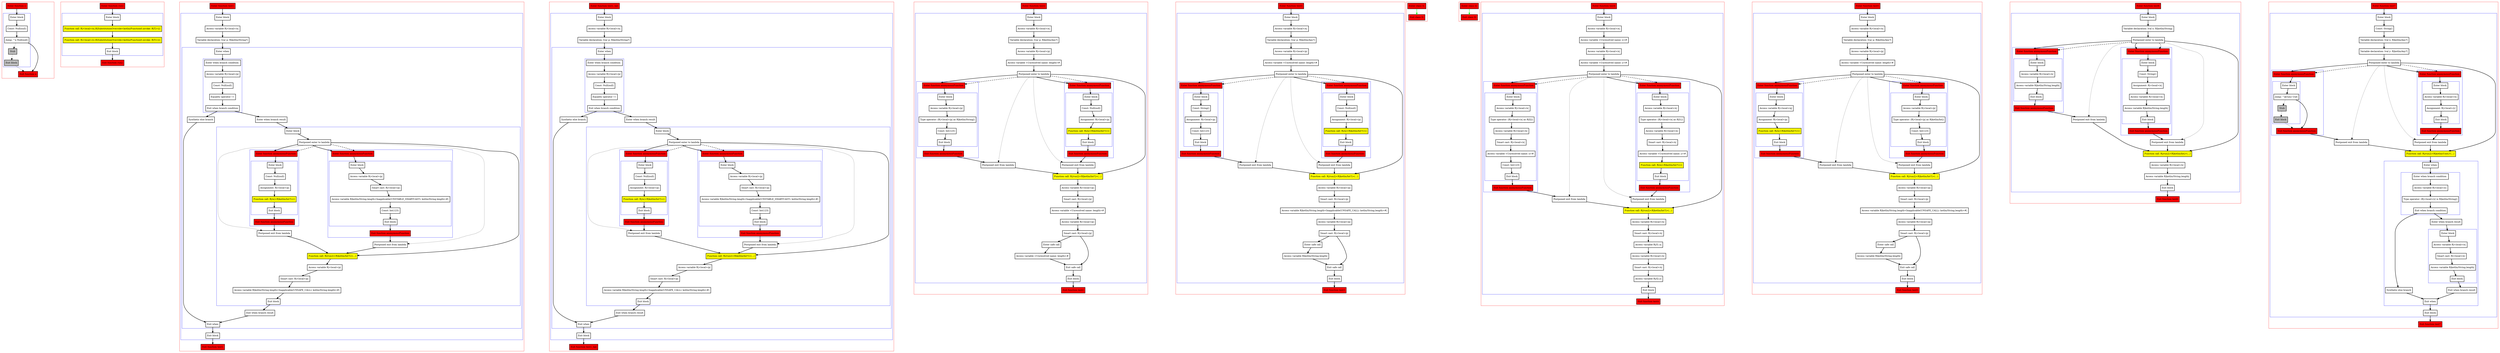 digraph flowFromTwoInplaceLambdas_kt {
    graph [nodesep=3]
    node [shape=box penwidth=2]
    edge [penwidth=2]

    subgraph cluster_0 {
        color=red
        0 [label="Enter function n" style="filled" fillcolor=red];
        subgraph cluster_1 {
            color=blue
            1 [label="Enter block"];
            2 [label="Const: Null(null)"];
            3 [label="Jump: ^n Null(null)"];
            4 [label="Stub" style="filled" fillcolor=gray];
            5 [label="Exit block" style="filled" fillcolor=gray];
        }
        6 [label="Exit function n" style="filled" fillcolor=red];
    }
    0 -> {1};
    1 -> {2};
    2 -> {3};
    3 -> {6};
    3 -> {4} [style=dotted];
    4 -> {5} [style=dotted];
    5 -> {6} [style=dotted];

    subgraph cluster_2 {
        color=red
        7 [label="Enter function run2" style="filled" fillcolor=red];
        subgraph cluster_3 {
            color=blue
            8 [label="Enter block"];
            9 [label="Function call: R|<local>/x|.R|SubstitutionOverride<kotlin/Function0.invoke: R|T|>|()" style="filled" fillcolor=yellow];
            10 [label="Function call: R|<local>/y|.R|SubstitutionOverride<kotlin/Function0.invoke: R|T|>|()" style="filled" fillcolor=yellow];
            11 [label="Exit block"];
        }
        12 [label="Exit function run2" style="filled" fillcolor=red];
    }
    7 -> {8};
    8 -> {9};
    9 -> {10};
    10 -> {11};
    11 -> {12};

    subgraph cluster_4 {
        color=red
        13 [label="Enter function test1" style="filled" fillcolor=red];
        subgraph cluster_5 {
            color=blue
            14 [label="Enter block"];
            15 [label="Access variable R|<local>/x|"];
            16 [label="Variable declaration: lvar p: R|kotlin/String?|"];
            subgraph cluster_6 {
                color=blue
                17 [label="Enter when"];
                subgraph cluster_7 {
                    color=blue
                    18 [label="Enter when branch condition "];
                    19 [label="Access variable R|<local>/p|"];
                    20 [label="Const: Null(null)"];
                    21 [label="Equality operator !="];
                    22 [label="Exit when branch condition"];
                }
                23 [label="Synthetic else branch"];
                24 [label="Enter when branch result"];
                subgraph cluster_8 {
                    color=blue
                    25 [label="Enter block"];
                    26 [label="Postponed enter to lambda"];
                    subgraph cluster_9 {
                        color=blue
                        45 [label="Enter function anonymousFunction" style="filled" fillcolor=red];
                        subgraph cluster_10 {
                            color=blue
                            46 [label="Enter block"];
                            47 [label="Access variable R|<local>/p|"];
                            48 [label="Smart cast: R|<local>/p|"];
                            49 [label="Access variable R|kotlin/String.length<Inapplicable(UNSTABLE_SMARTCAST): kotlin/String.length>#|"];
                            50 [label="Const: Int(123)"];
                            51 [label="Exit block"];
                        }
                        52 [label="Exit function anonymousFunction" style="filled" fillcolor=red];
                    }
                    subgraph cluster_11 {
                        color=blue
                        38 [label="Enter function anonymousFunction" style="filled" fillcolor=red];
                        subgraph cluster_12 {
                            color=blue
                            39 [label="Enter block"];
                            40 [label="Const: Null(null)"];
                            41 [label="Assignment: R|<local>/p|"];
                            42 [label="Function call: R|/n|<R|kotlin/Int?|>()" style="filled" fillcolor=yellow];
                            43 [label="Exit block"];
                        }
                        44 [label="Exit function anonymousFunction" style="filled" fillcolor=red];
                    }
                    27 [label="Postponed exit from lambda"];
                    28 [label="Postponed exit from lambda"];
                    29 [label="Function call: R|/run2|<R|kotlin/Int?|>(...)" style="filled" fillcolor=yellow];
                    30 [label="Access variable R|<local>/p|"];
                    31 [label="Smart cast: R|<local>/p|"];
                    32 [label="Access variable R|kotlin/String.length<Inapplicable(UNSAFE_CALL): kotlin/String.length>#|"];
                    33 [label="Exit block"];
                }
                34 [label="Exit when branch result"];
                35 [label="Exit when"];
            }
            36 [label="Exit block"];
        }
        37 [label="Exit function test1" style="filled" fillcolor=red];
    }
    13 -> {14};
    14 -> {15};
    15 -> {16};
    16 -> {17};
    17 -> {18};
    18 -> {19};
    19 -> {20};
    20 -> {21};
    21 -> {22};
    22 -> {23 24};
    23 -> {35};
    24 -> {25};
    25 -> {26};
    26 -> {29 38 45};
    26 -> {27 28} [style=dotted];
    26 -> {38 45} [style=dashed];
    27 -> {29};
    28 -> {29};
    29 -> {30};
    30 -> {31};
    31 -> {32};
    32 -> {33};
    33 -> {34};
    34 -> {35};
    35 -> {36};
    36 -> {37};
    38 -> {39};
    39 -> {40};
    40 -> {41};
    41 -> {42};
    42 -> {43};
    43 -> {44};
    44 -> {28};
    45 -> {46};
    46 -> {47};
    47 -> {48};
    48 -> {49};
    49 -> {50};
    50 -> {51};
    51 -> {52};
    52 -> {27};

    subgraph cluster_13 {
        color=red
        53 [label="Enter function test1_tail" style="filled" fillcolor=red];
        subgraph cluster_14 {
            color=blue
            54 [label="Enter block"];
            55 [label="Access variable R|<local>/x|"];
            56 [label="Variable declaration: lvar p: R|kotlin/String?|"];
            subgraph cluster_15 {
                color=blue
                57 [label="Enter when"];
                subgraph cluster_16 {
                    color=blue
                    58 [label="Enter when branch condition "];
                    59 [label="Access variable R|<local>/p|"];
                    60 [label="Const: Null(null)"];
                    61 [label="Equality operator !="];
                    62 [label="Exit when branch condition"];
                }
                63 [label="Synthetic else branch"];
                64 [label="Enter when branch result"];
                subgraph cluster_17 {
                    color=blue
                    65 [label="Enter block"];
                    66 [label="Postponed enter to lambda"];
                    subgraph cluster_18 {
                        color=blue
                        85 [label="Enter function anonymousFunction" style="filled" fillcolor=red];
                        subgraph cluster_19 {
                            color=blue
                            86 [label="Enter block"];
                            87 [label="Access variable R|<local>/p|"];
                            88 [label="Smart cast: R|<local>/p|"];
                            89 [label="Access variable R|kotlin/String.length<Inapplicable(UNSTABLE_SMARTCAST): kotlin/String.length>#|"];
                            90 [label="Const: Int(123)"];
                            91 [label="Exit block"];
                        }
                        92 [label="Exit function anonymousFunction" style="filled" fillcolor=red];
                    }
                    subgraph cluster_20 {
                        color=blue
                        78 [label="Enter function anonymousFunction" style="filled" fillcolor=red];
                        subgraph cluster_21 {
                            color=blue
                            79 [label="Enter block"];
                            80 [label="Const: Null(null)"];
                            81 [label="Assignment: R|<local>/p|"];
                            82 [label="Function call: R|/n|<R|kotlin/Int?|>()" style="filled" fillcolor=yellow];
                            83 [label="Exit block"];
                        }
                        84 [label="Exit function anonymousFunction" style="filled" fillcolor=red];
                    }
                    67 [label="Postponed exit from lambda"];
                    68 [label="Postponed exit from lambda"];
                    69 [label="Function call: R|/run2|<R|kotlin/Int?|>(...)" style="filled" fillcolor=yellow];
                    70 [label="Access variable R|<local>/p|"];
                    71 [label="Smart cast: R|<local>/p|"];
                    72 [label="Access variable R|kotlin/String.length<Inapplicable(UNSAFE_CALL): kotlin/String.length>#|"];
                    73 [label="Exit block"];
                }
                74 [label="Exit when branch result"];
                75 [label="Exit when"];
            }
            76 [label="Exit block"];
        }
        77 [label="Exit function test1_tail" style="filled" fillcolor=red];
    }
    53 -> {54};
    54 -> {55};
    55 -> {56};
    56 -> {57};
    57 -> {58};
    58 -> {59};
    59 -> {60};
    60 -> {61};
    61 -> {62};
    62 -> {63 64};
    63 -> {75};
    64 -> {65};
    65 -> {66};
    66 -> {69 78 85};
    66 -> {67 68} [style=dotted];
    66 -> {78 85} [style=dashed];
    67 -> {69};
    68 -> {69};
    69 -> {70};
    70 -> {71};
    71 -> {72};
    72 -> {73};
    73 -> {74};
    74 -> {75};
    75 -> {76};
    76 -> {77};
    78 -> {79};
    79 -> {80};
    80 -> {81};
    81 -> {82};
    82 -> {83};
    83 -> {84};
    84 -> {68};
    85 -> {86};
    86 -> {87};
    87 -> {88};
    88 -> {89};
    89 -> {90};
    90 -> {91};
    91 -> {92};
    92 -> {67};

    subgraph cluster_22 {
        color=red
        93 [label="Enter function test2" style="filled" fillcolor=red];
        subgraph cluster_23 {
            color=blue
            94 [label="Enter block"];
            95 [label="Access variable R|<local>/x|"];
            96 [label="Variable declaration: lvar p: R|kotlin/Any?|"];
            97 [label="Access variable R|<local>/p|"];
            98 [label="Access variable <Unresolved name: length>#"];
            99 [label="Postponed enter to lambda"];
            subgraph cluster_24 {
                color=blue
                120 [label="Enter function anonymousFunction" style="filled" fillcolor=red];
                subgraph cluster_25 {
                    color=blue
                    121 [label="Enter block"];
                    122 [label="Access variable R|<local>/p|"];
                    123 [label="Type operator: (R|<local>/p| as R|kotlin/String|)"];
                    124 [label="Const: Int(123)"];
                    125 [label="Exit block"];
                }
                126 [label="Exit function anonymousFunction" style="filled" fillcolor=red];
            }
            subgraph cluster_26 {
                color=blue
                113 [label="Enter function anonymousFunction" style="filled" fillcolor=red];
                subgraph cluster_27 {
                    color=blue
                    114 [label="Enter block"];
                    115 [label="Const: Null(null)"];
                    116 [label="Assignment: R|<local>/p|"];
                    117 [label="Function call: R|/n|<R|kotlin/Int?|>()" style="filled" fillcolor=yellow];
                    118 [label="Exit block"];
                }
                119 [label="Exit function anonymousFunction" style="filled" fillcolor=red];
            }
            100 [label="Postponed exit from lambda"];
            101 [label="Postponed exit from lambda"];
            102 [label="Function call: R|/run2|<R|kotlin/Int?|>(...)" style="filled" fillcolor=yellow];
            103 [label="Access variable R|<local>/p|"];
            104 [label="Smart cast: R|<local>/p|"];
            105 [label="Access variable <Unresolved name: length>#"];
            106 [label="Access variable R|<local>/p|"];
            107 [label="Smart cast: R|<local>/p|"];
            108 [label="Enter safe call"];
            109 [label="Access variable <Unresolved name: length>#"];
            110 [label="Exit safe call"];
            111 [label="Exit block"];
        }
        112 [label="Exit function test2" style="filled" fillcolor=red];
    }
    93 -> {94};
    94 -> {95};
    95 -> {96};
    96 -> {97};
    97 -> {98};
    98 -> {99};
    99 -> {102 113 120};
    99 -> {100 101} [style=dotted];
    99 -> {113 120} [style=dashed];
    100 -> {102};
    101 -> {102};
    102 -> {103};
    103 -> {104};
    104 -> {105};
    105 -> {106};
    106 -> {107};
    107 -> {108 110};
    108 -> {109};
    109 -> {110};
    110 -> {111};
    111 -> {112};
    113 -> {114};
    114 -> {115};
    115 -> {116};
    116 -> {117};
    117 -> {118};
    118 -> {119};
    119 -> {101};
    120 -> {121};
    121 -> {122};
    122 -> {123};
    123 -> {124};
    124 -> {125};
    125 -> {126};
    126 -> {100};

    subgraph cluster_28 {
        color=red
        127 [label="Enter function test3" style="filled" fillcolor=red];
        subgraph cluster_29 {
            color=blue
            128 [label="Enter block"];
            129 [label="Access variable R|<local>/x|"];
            130 [label="Variable declaration: lvar p: R|kotlin/Any?|"];
            131 [label="Access variable R|<local>/p|"];
            132 [label="Access variable <Unresolved name: length>#"];
            133 [label="Postponed enter to lambda"];
            subgraph cluster_30 {
                color=blue
                154 [label="Enter function anonymousFunction" style="filled" fillcolor=red];
                subgraph cluster_31 {
                    color=blue
                    155 [label="Enter block"];
                    156 [label="Const: String()"];
                    157 [label="Assignment: R|<local>/p|"];
                    158 [label="Const: Int(123)"];
                    159 [label="Exit block"];
                }
                160 [label="Exit function anonymousFunction" style="filled" fillcolor=red];
            }
            subgraph cluster_32 {
                color=blue
                147 [label="Enter function anonymousFunction" style="filled" fillcolor=red];
                subgraph cluster_33 {
                    color=blue
                    148 [label="Enter block"];
                    149 [label="Const: Null(null)"];
                    150 [label="Assignment: R|<local>/p|"];
                    151 [label="Function call: R|/n|<R|kotlin/Int?|>()" style="filled" fillcolor=yellow];
                    152 [label="Exit block"];
                }
                153 [label="Exit function anonymousFunction" style="filled" fillcolor=red];
            }
            134 [label="Postponed exit from lambda"];
            135 [label="Postponed exit from lambda"];
            136 [label="Function call: R|/run2|<R|kotlin/Int?|>(...)" style="filled" fillcolor=yellow];
            137 [label="Access variable R|<local>/p|"];
            138 [label="Smart cast: R|<local>/p|"];
            139 [label="Access variable R|kotlin/String.length<Inapplicable(UNSAFE_CALL): kotlin/String.length>#|"];
            140 [label="Access variable R|<local>/p|"];
            141 [label="Smart cast: R|<local>/p|"];
            142 [label="Enter safe call"];
            143 [label="Access variable R|kotlin/String.length|"];
            144 [label="Exit safe call"];
            145 [label="Exit block"];
        }
        146 [label="Exit function test3" style="filled" fillcolor=red];
    }
    127 -> {128};
    128 -> {129};
    129 -> {130};
    130 -> {131};
    131 -> {132};
    132 -> {133};
    133 -> {136 147 154};
    133 -> {134 135} [style=dotted];
    133 -> {147 154} [style=dashed];
    134 -> {136};
    135 -> {136};
    136 -> {137};
    137 -> {138};
    138 -> {139};
    139 -> {140};
    140 -> {141};
    141 -> {142 144};
    142 -> {143};
    143 -> {144};
    144 -> {145};
    145 -> {146};
    147 -> {148};
    148 -> {149};
    149 -> {150};
    150 -> {151};
    151 -> {152};
    152 -> {153};
    153 -> {135};
    154 -> {155};
    155 -> {156};
    156 -> {157};
    157 -> {158};
    158 -> {159};
    159 -> {160};
    160 -> {134};

    subgraph cluster_34 {
        color=red
        161 [label="Enter class I1" style="filled" fillcolor=red];
        162 [label="Exit class I1" style="filled" fillcolor=red];
    }
    161 -> {162} [color=green];

    subgraph cluster_35 {
        color=red
        163 [label="Enter class I2" style="filled" fillcolor=red];
        164 [label="Exit class I2" style="filled" fillcolor=red];
    }
    163 -> {164} [color=green];

    subgraph cluster_36 {
        color=red
        165 [label="Enter function test4" style="filled" fillcolor=red];
        subgraph cluster_37 {
            color=blue
            166 [label="Enter block"];
            167 [label="Access variable R|<local>/x|"];
            168 [label="Access variable <Unresolved name: x>#"];
            169 [label="Access variable R|<local>/x|"];
            170 [label="Access variable <Unresolved name: y>#"];
            171 [label="Postponed enter to lambda"];
            subgraph cluster_38 {
                color=blue
                193 [label="Enter function anonymousFunction" style="filled" fillcolor=red];
                subgraph cluster_39 {
                    color=blue
                    194 [label="Enter block"];
                    195 [label="Access variable R|<local>/x|"];
                    196 [label="Type operator: (R|<local>/x| as R|I2|)"];
                    197 [label="Access variable R|<local>/x|"];
                    198 [label="Smart cast: R|<local>/x|"];
                    199 [label="Access variable <Unresolved name: x>#"];
                    200 [label="Const: Int(123)"];
                    201 [label="Exit block"];
                }
                202 [label="Exit function anonymousFunction" style="filled" fillcolor=red];
            }
            subgraph cluster_40 {
                color=blue
                183 [label="Enter function anonymousFunction" style="filled" fillcolor=red];
                subgraph cluster_41 {
                    color=blue
                    184 [label="Enter block"];
                    185 [label="Access variable R|<local>/x|"];
                    186 [label="Type operator: (R|<local>/x| as R|I1|)"];
                    187 [label="Access variable R|<local>/x|"];
                    188 [label="Smart cast: R|<local>/x|"];
                    189 [label="Access variable <Unresolved name: y>#"];
                    190 [label="Function call: R|/n|<R|kotlin/Int?|>()" style="filled" fillcolor=yellow];
                    191 [label="Exit block"];
                }
                192 [label="Exit function anonymousFunction" style="filled" fillcolor=red];
            }
            172 [label="Postponed exit from lambda"];
            173 [label="Postponed exit from lambda"];
            174 [label="Function call: R|/run2|<R|kotlin/Int?|>(...)" style="filled" fillcolor=yellow];
            175 [label="Access variable R|<local>/x|"];
            176 [label="Smart cast: R|<local>/x|"];
            177 [label="Access variable R|/I1.x|"];
            178 [label="Access variable R|<local>/x|"];
            179 [label="Smart cast: R|<local>/x|"];
            180 [label="Access variable R|/I2.y|"];
            181 [label="Exit block"];
        }
        182 [label="Exit function test4" style="filled" fillcolor=red];
    }
    165 -> {166};
    166 -> {167};
    167 -> {168};
    168 -> {169};
    169 -> {170};
    170 -> {171};
    171 -> {174 183 193};
    171 -> {172 173} [style=dotted];
    171 -> {183 193} [style=dashed];
    172 -> {174};
    173 -> {174};
    174 -> {175};
    175 -> {176};
    176 -> {177};
    177 -> {178};
    178 -> {179};
    179 -> {180};
    180 -> {181};
    181 -> {182};
    183 -> {184};
    184 -> {185};
    185 -> {186};
    186 -> {187};
    187 -> {188};
    188 -> {189};
    189 -> {190};
    190 -> {191};
    191 -> {192};
    192 -> {173};
    193 -> {194};
    194 -> {195};
    195 -> {196};
    196 -> {197};
    197 -> {198};
    198 -> {199};
    199 -> {200};
    200 -> {201};
    201 -> {202};
    202 -> {172};

    subgraph cluster_42 {
        color=red
        203 [label="Enter function test5" style="filled" fillcolor=red];
        subgraph cluster_43 {
            color=blue
            204 [label="Enter block"];
            205 [label="Access variable R|<local>/x|"];
            206 [label="Variable declaration: lvar p: R|kotlin/Any?|"];
            207 [label="Access variable R|<local>/p|"];
            208 [label="Access variable <Unresolved name: length>#"];
            209 [label="Postponed enter to lambda"];
            subgraph cluster_44 {
                color=blue
                230 [label="Enter function anonymousFunction" style="filled" fillcolor=red];
                subgraph cluster_45 {
                    color=blue
                    231 [label="Enter block"];
                    232 [label="Access variable R|<local>/q|"];
                    233 [label="Assignment: R|<local>/p|"];
                    234 [label="Function call: R|/n|<R|kotlin/Int?|>()" style="filled" fillcolor=yellow];
                    235 [label="Exit block"];
                }
                236 [label="Exit function anonymousFunction" style="filled" fillcolor=red];
            }
            subgraph cluster_46 {
                color=blue
                223 [label="Enter function anonymousFunction" style="filled" fillcolor=red];
                subgraph cluster_47 {
                    color=blue
                    224 [label="Enter block"];
                    225 [label="Access variable R|<local>/p|"];
                    226 [label="Type operator: (R|<local>/p| as R|kotlin/Int|)"];
                    227 [label="Const: Int(123)"];
                    228 [label="Exit block"];
                }
                229 [label="Exit function anonymousFunction" style="filled" fillcolor=red];
            }
            210 [label="Postponed exit from lambda"];
            211 [label="Postponed exit from lambda"];
            212 [label="Function call: R|/run2|<R|kotlin/Int?|>(...)" style="filled" fillcolor=yellow];
            213 [label="Access variable R|<local>/p|"];
            214 [label="Smart cast: R|<local>/p|"];
            215 [label="Access variable R|kotlin/String.length<Inapplicable(UNSAFE_CALL): kotlin/String.length>#|"];
            216 [label="Access variable R|<local>/p|"];
            217 [label="Smart cast: R|<local>/p|"];
            218 [label="Enter safe call"];
            219 [label="Access variable R|kotlin/String.length|"];
            220 [label="Exit safe call"];
            221 [label="Exit block"];
        }
        222 [label="Exit function test5" style="filled" fillcolor=red];
    }
    203 -> {204};
    204 -> {205};
    205 -> {206};
    206 -> {207};
    207 -> {208};
    208 -> {209};
    209 -> {212 223 230};
    209 -> {210 211} [style=dotted];
    209 -> {223 230} [style=dashed];
    210 -> {212};
    211 -> {212};
    212 -> {213};
    213 -> {214};
    214 -> {215};
    215 -> {216};
    216 -> {217};
    217 -> {218 220};
    218 -> {219};
    219 -> {220};
    220 -> {221};
    221 -> {222};
    223 -> {224};
    224 -> {225};
    225 -> {226};
    226 -> {227};
    227 -> {228};
    228 -> {229};
    229 -> {211};
    230 -> {231};
    231 -> {232};
    232 -> {233};
    233 -> {234};
    234 -> {235};
    235 -> {236};
    236 -> {210};

    subgraph cluster_48 {
        color=red
        237 [label="Enter function test6" style="filled" fillcolor=red];
        subgraph cluster_49 {
            color=blue
            238 [label="Enter block"];
            239 [label="Variable declaration: lval x: R|kotlin/String|"];
            240 [label="Postponed enter to lambda"];
            subgraph cluster_50 {
                color=blue
                256 [label="Enter function anonymousFunction" style="filled" fillcolor=red];
                subgraph cluster_51 {
                    color=blue
                    257 [label="Enter block"];
                    258 [label="Access variable R|<local>/x|"];
                    259 [label="Access variable R|kotlin/String.length|"];
                    260 [label="Exit block"];
                }
                261 [label="Exit function anonymousFunction" style="filled" fillcolor=red];
            }
            subgraph cluster_52 {
                color=blue
                248 [label="Enter function anonymousFunction" style="filled" fillcolor=red];
                subgraph cluster_53 {
                    color=blue
                    249 [label="Enter block"];
                    250 [label="Const: String()"];
                    251 [label="Assignment: R|<local>/x|"];
                    252 [label="Access variable R|<local>/x|"];
                    253 [label="Access variable R|kotlin/String.length|"];
                    254 [label="Exit block"];
                }
                255 [label="Exit function anonymousFunction" style="filled" fillcolor=red];
            }
            241 [label="Postponed exit from lambda"];
            242 [label="Postponed exit from lambda"];
            243 [label="Function call: R|/run2|<R|kotlin/Int|>(...)" style="filled" fillcolor=yellow];
            244 [label="Access variable R|<local>/x|"];
            245 [label="Access variable R|kotlin/String.length|"];
            246 [label="Exit block"];
        }
        247 [label="Exit function test6" style="filled" fillcolor=red];
    }
    237 -> {238};
    238 -> {239};
    239 -> {240};
    240 -> {243 248 256};
    240 -> {241 242} [style=dotted];
    240 -> {248 256} [style=dashed];
    241 -> {243};
    242 -> {243};
    243 -> {244};
    244 -> {245};
    245 -> {246};
    246 -> {247};
    248 -> {249};
    249 -> {250};
    250 -> {251};
    251 -> {252};
    252 -> {253};
    253 -> {254};
    254 -> {255};
    255 -> {242};
    256 -> {257};
    257 -> {258};
    258 -> {259};
    259 -> {260};
    260 -> {261};
    261 -> {241};

    subgraph cluster_54 {
        color=red
        262 [label="Enter function test7" style="filled" fillcolor=red];
        subgraph cluster_55 {
            color=blue
            263 [label="Enter block"];
            264 [label="Const: String()"];
            265 [label="Variable declaration: lval x: R|kotlin/Any?|"];
            266 [label="Variable declaration: lval y: R|kotlin/Any?|"];
            267 [label="Postponed enter to lambda"];
            subgraph cluster_56 {
                color=blue
                293 [label="Enter function anonymousFunction" style="filled" fillcolor=red];
                subgraph cluster_57 {
                    color=blue
                    294 [label="Enter block"];
                    295 [label="Jump: ^@run2 Unit"];
                    296 [label="Stub" style="filled" fillcolor=gray];
                    297 [label="Exit block" style="filled" fillcolor=gray];
                }
                298 [label="Exit function anonymousFunction" style="filled" fillcolor=red];
            }
            subgraph cluster_58 {
                color=blue
                287 [label="Enter function anonymousFunction" style="filled" fillcolor=red];
                subgraph cluster_59 {
                    color=blue
                    288 [label="Enter block"];
                    289 [label="Access variable R|<local>/x|"];
                    290 [label="Assignment: R|<local>/y|"];
                    291 [label="Exit block"];
                }
                292 [label="Exit function anonymousFunction" style="filled" fillcolor=red];
            }
            268 [label="Postponed exit from lambda"];
            269 [label="Postponed exit from lambda"];
            270 [label="Function call: R|/run2|<R|kotlin/Unit|>(...)" style="filled" fillcolor=yellow];
            subgraph cluster_60 {
                color=blue
                271 [label="Enter when"];
                subgraph cluster_61 {
                    color=blue
                    272 [label="Enter when branch condition "];
                    273 [label="Access variable R|<local>/y|"];
                    274 [label="Type operator: (R|<local>/y| is R|kotlin/String|)"];
                    275 [label="Exit when branch condition"];
                }
                276 [label="Synthetic else branch"];
                277 [label="Enter when branch result"];
                subgraph cluster_62 {
                    color=blue
                    278 [label="Enter block"];
                    279 [label="Access variable R|<local>/x|"];
                    280 [label="Smart cast: R|<local>/x|"];
                    281 [label="Access variable R|kotlin/String.length|"];
                    282 [label="Exit block"];
                }
                283 [label="Exit when branch result"];
                284 [label="Exit when"];
            }
            285 [label="Exit block"];
        }
        286 [label="Exit function test7" style="filled" fillcolor=red];
    }
    262 -> {263};
    263 -> {264};
    264 -> {265};
    265 -> {266};
    266 -> {267};
    267 -> {270 287 293};
    267 -> {268 269} [style=dotted];
    267 -> {287 293} [style=dashed];
    268 -> {270};
    269 -> {270};
    270 -> {271};
    271 -> {272};
    272 -> {273};
    273 -> {274};
    274 -> {275};
    275 -> {276 277};
    276 -> {284};
    277 -> {278};
    278 -> {279};
    279 -> {280};
    280 -> {281};
    281 -> {282};
    282 -> {283};
    283 -> {284};
    284 -> {285};
    285 -> {286};
    287 -> {288};
    288 -> {289};
    289 -> {290};
    290 -> {291};
    291 -> {292};
    292 -> {269};
    293 -> {294};
    294 -> {295};
    295 -> {298};
    295 -> {296} [style=dotted];
    296 -> {297} [style=dotted];
    297 -> {298} [style=dotted];
    298 -> {268};

}
